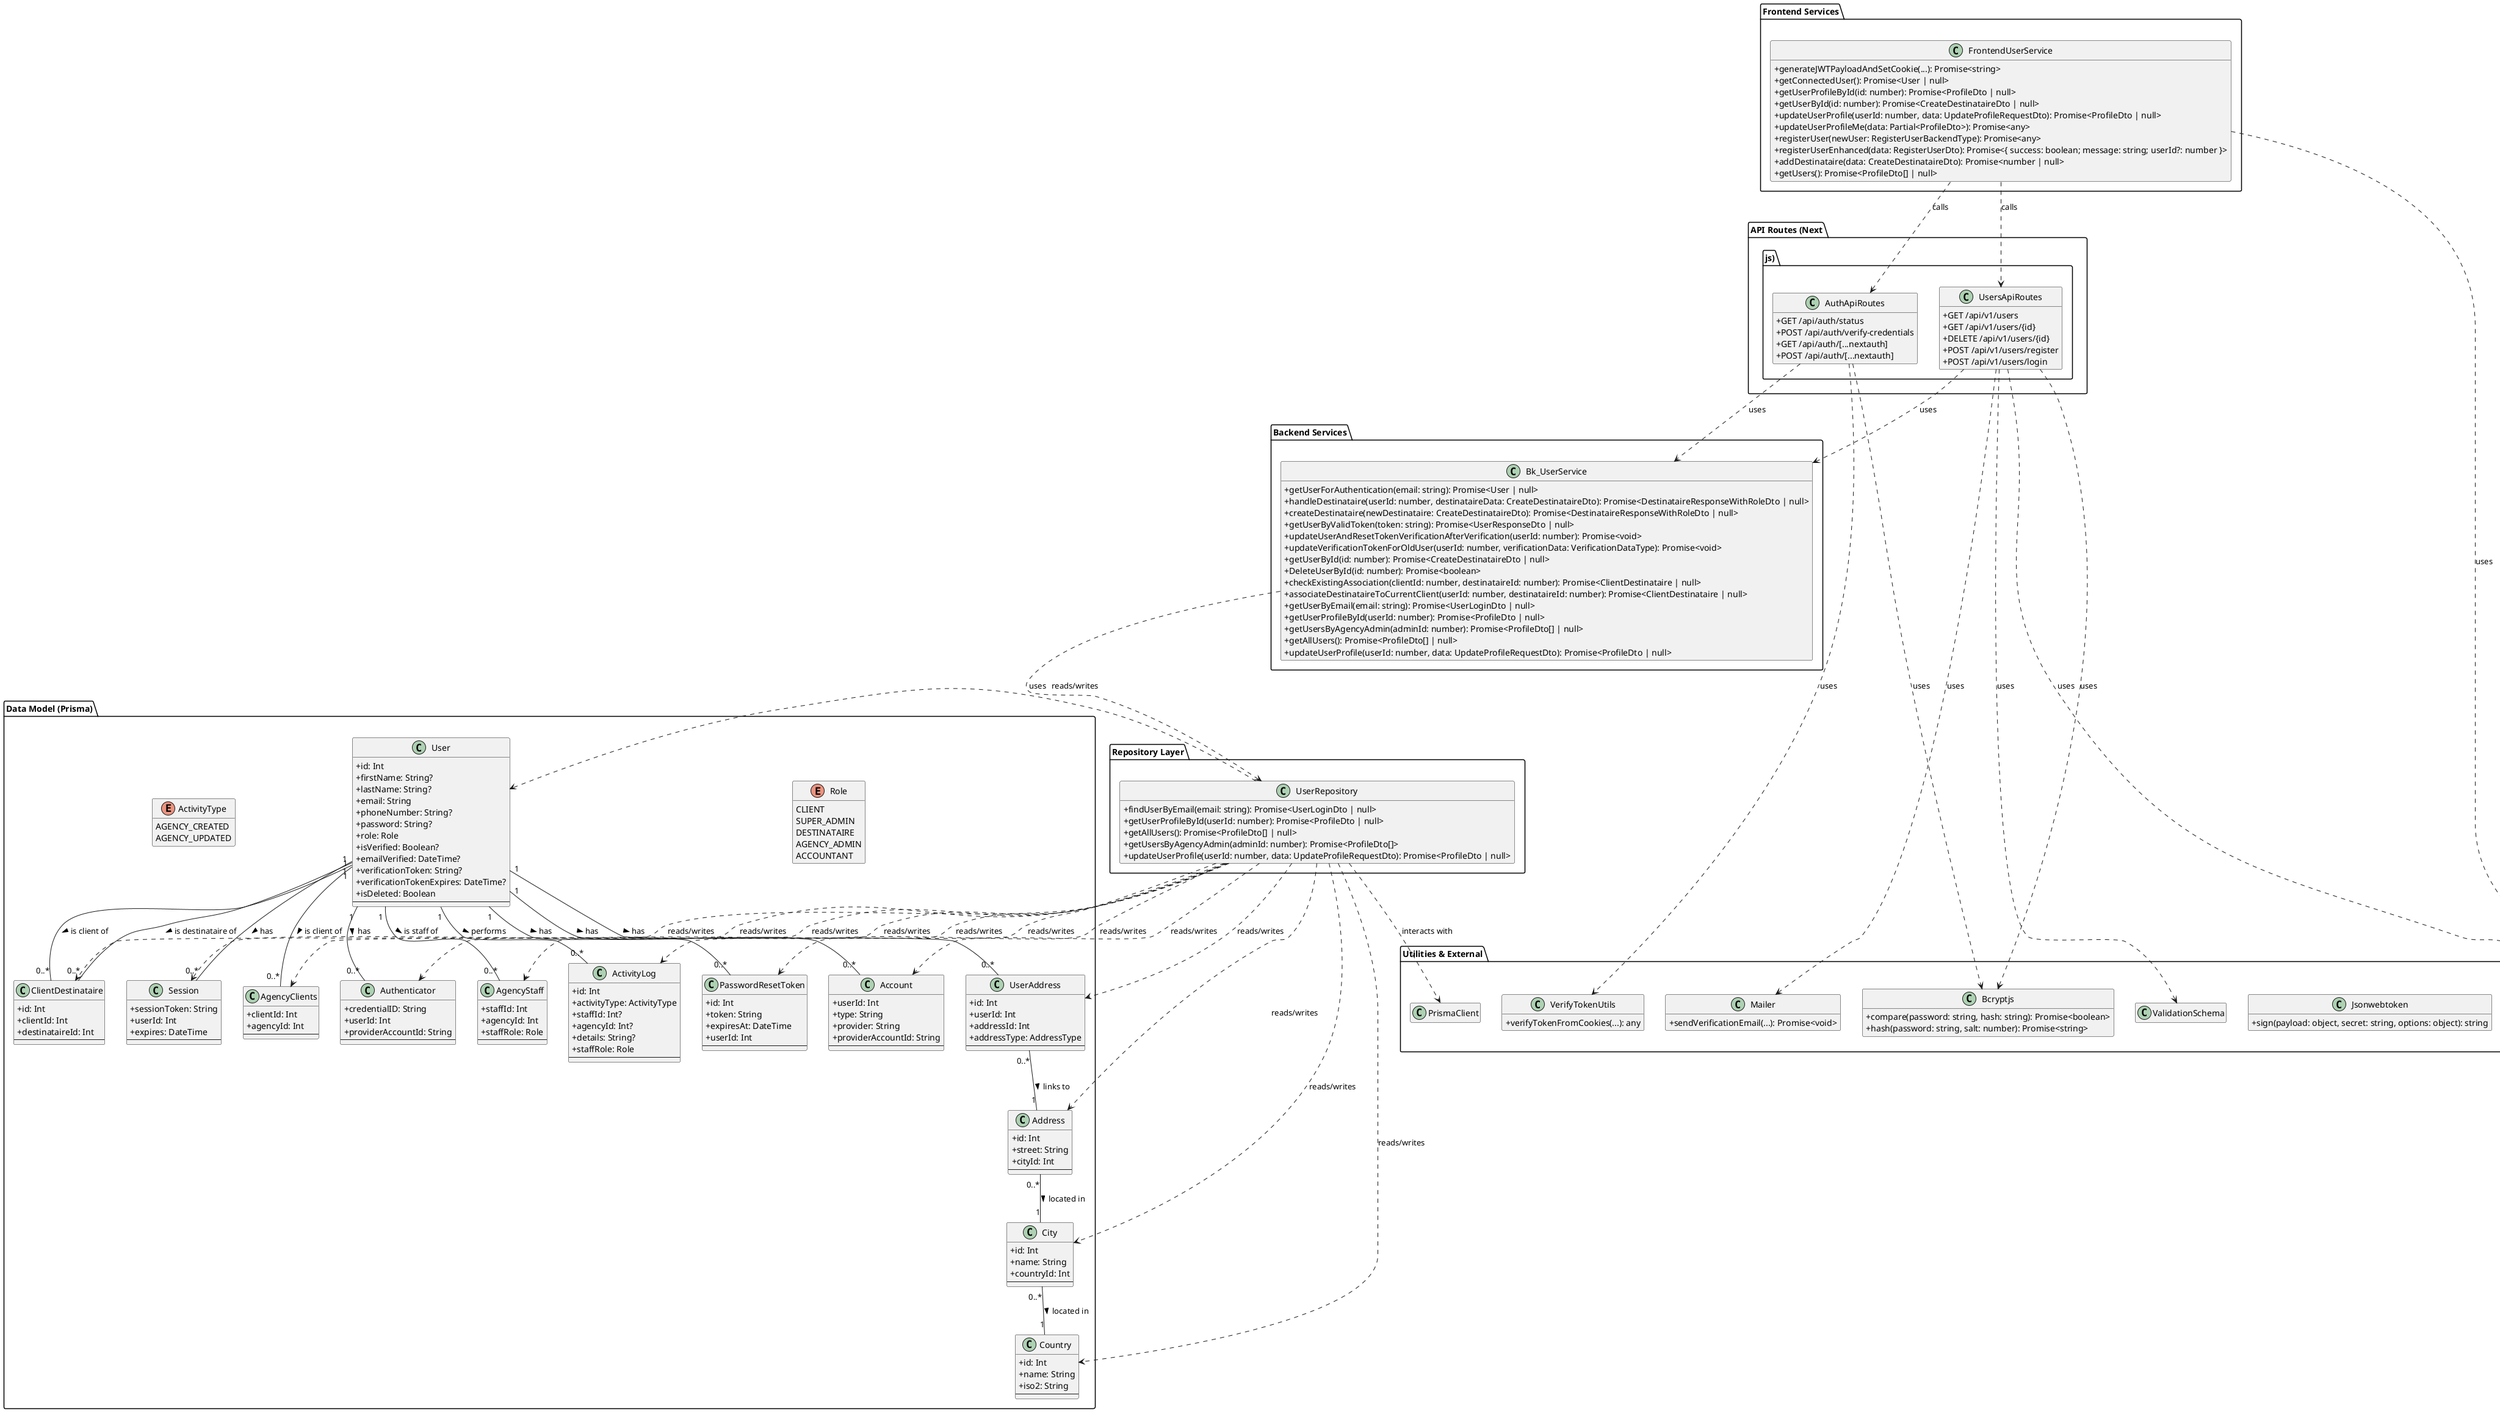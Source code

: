 @startuml
  ' Diagramme de Classe pour le domaine Utilisateur & Authentification

  skinparam classAttributeIconSize 0
  hide empty members

  package "Data Model (Prisma)" {
      enum Role {
          CLIENT
          SUPER_ADMIN
          DESTINATAIRE
          AGENCY_ADMIN
          ACCOUNTANT
      }

      class User {
          + id: Int
          + firstName: String?
          + lastName: String?
          + email: String
          + phoneNumber: String?
          + password: String?
          + role: Role
          + isVerified: Boolean?
          + emailVerified: DateTime?
          + verificationToken: String?
          + verificationTokenExpires: DateTime?
          + isDeleted: Boolean
          --
          ' Relations
          ' accounts: Account[]
          ' sessions: Session[]
          ' authenticator: Authenticator[]
          ' sentEnvois: Envoi[]
          ' receivedEnvois: Envoi[]
          ' notificationsAsDestinataire: Notification[]
          ' notificationAsClient: Notification[]
          ' userCoupons: UserCoupon[]
          ' clientLinks: ClientDestinataire[]
          ' destinataireLinks: ClientDestinataire[]
          ' clientAgencies: AgencyClients[]
          ' agencyStaffs: AgencyStaff[]
          ' userAddresses: UserAddress[]
          ' createdAgencies: Agency[]
          ' staffsActivityLogs: ActivityLog[]
      }

      class PasswordResetToken {
          + id: Int
          + token: String
          + expiresAt: DateTime
          + userId: Int
          --
          ' Relations
          ' user: User
      }

      class Account {
          + userId: Int
          + type: String
          + provider: String
          + providerAccountId: String
          --
          ' Relations
          ' user: User
      }

      class Session {
          + sessionToken: String
          + userId: Int
          + expires: DateTime
          --
          ' Relations
          ' user: User
      }

      class Authenticator {
          + credentialID: String
          + userId: Int
          + providerAccountId: String
          --
          ' Relations
          ' user: User
      }

      class AgencyClients {
          + clientId: Int
          + agencyId: Int
          --
          ' Relations
          ' client: User
          ' agency: Agency
      }

      class AgencyStaff {
          + staffId: Int
          + agencyId: Int
          + staffRole: Role
          --
          ' Relations
          ' staff: User
          ' agency: Agency
      }

      class ClientDestinataire {
          + id: Int
          + clientId: Int
          + destinataireId: Int
          --
          ' Relations
          ' client: User
          ' destinataire: User
      }

      enum ActivityType {
          AGENCY_CREATED
          AGENCY_UPDATED
          ' ... other types
      }

      class ActivityLog {
          + id: Int
          + activityType: ActivityType
          + staffId: Int?
          + agencyId: Int?
          + details: String?
          + staffRole: Role
          --
          ' Relations
          ' staff: User?
          ' agency: Agency?
      }

      class Address {
          + id: Int
          + street: String
          + cityId: Int
          --
          ' Relations
          ' city: City
          ' userAddresses: UserAddress[]
      }

      class UserAddress {
          + id: Int
          + userId: Int
          + addressId: Int
          + addressType: AddressType
          --
          ' Relations
          ' address: Address
          ' user: User
      }

      class City {
          + id: Int
          + name: String
          + countryId: Int
          --
          ' Relations
          ' country: Country
      }

      class Country {
          + id: Int
          + name: String
          + iso2: String
          --
          ' Relations
          ' cities: City[]
      }
  }

  package "Backend Services" {
      class Bk_UserService {
          + getUserForAuthentication(email: string): Promise<User | null>
          + handleDestinataire(userId: number, destinataireData: CreateDestinataireDto): Promise<DestinataireResponseWithRoleDto | null>
          + createDestinataire(newDestinataire: CreateDestinataireDto): Promise<DestinataireResponseWithRoleDto | null>
          + getUserByValidToken(token: string): Promise<UserResponseDto | null>
          + updateUserAndResetTokenVerificationAfterVerification(userId: number): Promise<void>
          + updateVerificationTokenForOldUser(userId: number, verificationData: VerificationDataType): Promise<void>
          + getUserById(id: number): Promise<CreateDestinataireDto | null>
          + DeleteUserById(id: number): Promise<boolean>
          + checkExistingAssociation(clientId: number, destinataireId: number): Promise<ClientDestinataire | null>
          + associateDestinataireToCurrentClient(userId: number, destinataireId: number): Promise<ClientDestinataire | null>
          + getUserByEmail(email: string): Promise<UserLoginDto | null>
          + getUserProfileById(userId: number): Promise<ProfileDto | null>
          + getUsersByAgencyAdmin(adminId: number): Promise<ProfileDto[] | null>
          + getAllUsers(): Promise<ProfileDto[] | null>
          + updateUserProfile(userId: number, data: UpdateProfileRequestDto): Promise<ProfileDto | null>
      }
  }

  package "Repository Layer" {
      class UserRepository {
          + findUserByEmail(email: string): Promise<UserLoginDto | null>
          + getUserProfileById(userId: number): Promise<ProfileDto | null>
          + getAllUsers(): Promise<ProfileDto[] | null>
          + getUsersByAgencyAdmin(adminId: number): Promise<ProfileDto[]>
          + updateUserProfile(userId: number, data: UpdateProfileRequestDto): Promise<ProfileDto | null>
      }
  }

  package "API Routes (Next.js)" {
      class AuthApiRoutes {
          + GET /api/auth/status
          + POST /api/auth/verify-credentials
          + GET /api/auth/[...nextauth]
          + POST /api/auth/[...nextauth]
      }

      class UsersApiRoutes {
          + GET /api/v1/users
          + GET /api/v1/users/{id}
          + DELETE /api/v1/users/{id}
          + POST /api/v1/users/register
          + POST /api/v1/users/login
          ' ... other user-related routes
      }
  }

  package "Frontend Services" {
      class FrontendUserService {
          + generateJWTPayloadAndSetCookie(...): Promise<string>
          + getConnectedUser(): Promise<User | null>
          + getUserProfileById(id: number): Promise<ProfileDto | null>
          + getUserById(id: number): Promise<CreateDestinataireDto | null>
          + updateUserProfile(userId: number, data: UpdateProfileRequestDto): Promise<ProfileDto | null>
          + updateUserProfileMe(data: Partial<ProfileDto>): Promise<any>
          + registerUser(newUser: RegisterUserBackendType): Promise<any>
          + registerUserEnhanced(data: RegisterUserDto): Promise<{ success: boolean; message: string; userId?: number }>
          + addDestinataire(data: CreateDestinataireDto): Promise<number | null>
          + getUsers(): Promise<ProfileDto[] | null>
      }
  }

  package "Utilities & External" {
      class Bcryptjs {
          + compare(password: string, hash: string): Promise<boolean>
          + hash(password: string, salt: number): Promise<string>
      }
      class Jsonwebtoken {
          + sign(payload: object, secret: string, options: object): string
      }
      class PrismaClient {
          ' Represents the Prisma ORM client
      }
      class Mailer {
          + sendVerificationEmail(...): Promise<void>
      }
      class ValidationSchema {
          ' Contains Zod schemas for validation
      }
      class GenerateTokenUtils {
          + generateJwt(...): string
          + setCookie(...): string
          + generateVerificationTokenForUser(): { verificationToken: string, verificationTokenExpires: Date }
      }
      class VerifyTokenUtils {
          + verifyTokenFromCookies(...): any
      }
  }

  ' Relationships
  User "1" -- "0..*" Account : has >
  User "1" -- "0..*" Session : has >
  User "1" -- "0..*" Authenticator : has >
  User "1" -- "0..*" PasswordResetToken : has >
  User "1" -- "0..*" AgencyClients : is client of >
  User "1" -- "0..*" AgencyStaff : is staff of >
  User "1" -- "0..*" ClientDestinataire : is client of >
  User "1" -- "0..*" ClientDestinataire : is destinataire of >
  User "1" -- "0..*" ActivityLog : performs >
  User "1" -- "0..*" UserAddress : has >
  UserAddress "0..*" -- "1" Address : links to >
  Address "0..*" -- "1" City : located in >
  City "0..*" -- "1" Country : located in >

  Bk_UserService ..> UserRepository : uses
  UserRepository ..> PrismaClient : interacts with
  UserRepository ..> User : reads/writes
  UserRepository ..> Account : reads/writes
  UserRepository ..> Session : reads/writes
  UserRepository ..> Authenticator : reads/writes
  UserRepository ..> PasswordResetToken : reads/writes
  UserRepository ..> AgencyClients : reads/writes
  UserRepository ..> AgencyStaff : reads/writes
  UserRepository ..> ClientDestinataire : reads/writes
  UserRepository ..> ActivityLog : reads/writes
  UserRepository ..> Address : reads/writes
  UserRepository ..> UserAddress : reads/writes
  UserRepository ..> City : reads/writes
  UserRepository ..> Country : reads/writes

  AuthApiRoutes ..> Bk_UserService : uses
  AuthApiRoutes ..> Bcryptjs : uses
  AuthApiRoutes ..> VerifyTokenUtils : uses

  UsersApiRoutes ..> Bk_UserService : uses
  UsersApiRoutes ..> Bcryptjs : uses
  UsersApiRoutes ..> GenerateTokenUtils : uses
  UsersApiRoutes ..> Mailer : uses
  UsersApiRoutes ..> ValidationSchema : uses

  FrontendUserService ..> UsersApiRoutes : calls
  FrontendUserService ..> AuthApiRoutes : calls
  FrontendUserService ..> GenerateTokenUtils : uses

  @enduml
